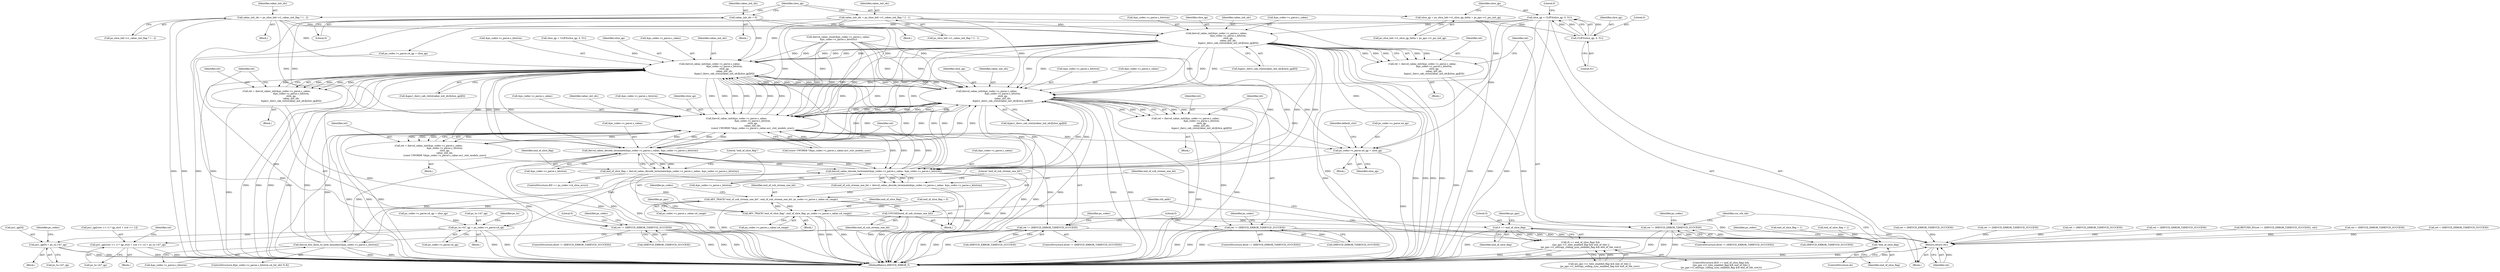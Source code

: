 digraph "0_Android_bcfc7124f6ef9f1ec128fb2e90de774a5b33d199_0@array" {
"1000979" [label="(Call,ihevcd_cabac_init(&ps_codec->s_parse.s_cabac,\n                                &ps_codec->s_parse.s_bitstrm,\n                                slice_qp,\n                                cabac_init_idc,\n                                &gau1_ihevc_cab_ctxts[cabac_init_idc][slice_qp][0]))"];
"1000859" [label="(Call,slice_qp = CLIP3(slice_qp, 0, 51))"];
"1000861" [label="(Call,CLIP3(slice_qp, 0, 51))"];
"1000850" [label="(Call,slice_qp = ps_slice_hdr->i1_slice_qp_delta + ps_pps->i1_pic_init_qp)"];
"1000842" [label="(Call,cabac_init_idc = ps_slice_hdr->i1_cabac_init_flag ? 1 : 2)"];
"1000832" [label="(Call,cabac_init_idc = ps_slice_hdr->i1_cabac_init_flag ? 2 : 1)"];
"1000821" [label="(Call,cabac_init_idc = 0)"];
"1000977" [label="(Call,ret = ihevcd_cabac_init(&ps_codec->s_parse.s_cabac,\n                                &ps_codec->s_parse.s_bitstrm,\n                                slice_qp,\n                                cabac_init_idc,\n                                &gau1_ihevc_cab_ctxts[cabac_init_idc][slice_qp][0]))"];
"1001003" [label="(Call,ret != (IHEVCD_ERROR_T)IHEVCD_SUCCESS)"];
"1005171" [label="(Return,return ret;)"];
"1001293" [label="(Call,ihevcd_cabac_init(&ps_codec->s_parse.s_cabac,\n                                        &ps_codec->s_parse.s_bitstrm,\n                                        slice_qp,\n                                        cabac_init_idc,\n                                        &gau1_ihevc_cab_ctxts[cabac_init_idc][slice_qp][0]))"];
"1001291" [label="(Call,ret = ihevcd_cabac_init(&ps_codec->s_parse.s_cabac,\n                                        &ps_codec->s_parse.s_bitstrm,\n                                        slice_qp,\n                                        cabac_init_idc,\n                                        &gau1_ihevc_cab_ctxts[cabac_init_idc][slice_qp][0]))"];
"1001317" [label="(Call,ret != (IHEVCD_ERROR_T)IHEVCD_SUCCESS)"];
"1001552" [label="(Call,ps_codec->s_parse.u4_qp = slice_qp)"];
"1001856" [label="(Call,ps_tu->b7_qp = ps_codec->s_parse.u4_qp)"];
"1002818" [label="(Call,pu1_qp[0] = ps_tu->b7_qp)"];
"1002906" [label="(Call,pu1_qp[(row >> 1) * qp_strd + (col >> 1)] = ps_tu->b7_qp)"];
"1001564" [label="(Call,ihevcd_cabac_init(&ps_codec->s_parse.s_cabac,\n                                            &ps_codec->s_parse.s_bitstrm,\n                                            slice_qp,\n                                            cabac_init_idc,\n                                            &gau1_ihevc_cab_ctxts[cabac_init_idc][slice_qp][0]))"];
"1001562" [label="(Call,ret = ihevcd_cabac_init(&ps_codec->s_parse.s_cabac,\n                                            &ps_codec->s_parse.s_bitstrm,\n                                            slice_qp,\n                                            cabac_init_idc,\n                                            &gau1_ihevc_cab_ctxts[cabac_init_idc][slice_qp][0]))"];
"1001588" [label="(Call,ret != (IHEVCD_ERROR_T)IHEVCD_SUCCESS)"];
"1001611" [label="(Call,ihevcd_cabac_init(&ps_codec->s_parse.s_cabac,\n                                            &ps_codec->s_parse.s_bitstrm,\n                                            slice_qp,\n                                            cabac_init_idc,\n                                            (const UWORD8 *)&ps_codec->s_parse.s_cabac.au1_ctxt_models_sync))"];
"1001609" [label="(Call,ret = ihevcd_cabac_init(&ps_codec->s_parse.s_cabac,\n                                            &ps_codec->s_parse.s_bitstrm,\n                                            slice_qp,\n                                            cabac_init_idc,\n                                            (const UWORD8 *)&ps_codec->s_parse.s_cabac.au1_ctxt_models_sync))"];
"1001637" [label="(Call,ret != (IHEVCD_ERROR_T)IHEVCD_SUCCESS)"];
"1001997" [label="(Call,ihevcd_cabac_decode_terminate(&ps_codec->s_parse.s_cabac, &ps_codec->s_parse.s_bitstrm))"];
"1001995" [label="(Call,end_of_slice_flag = ihevcd_cabac_decode_terminate(&ps_codec->s_parse.s_cabac, &ps_codec->s_parse.s_bitstrm))"];
"1002014" [label="(Call,AEV_TRACE(\"end_of_slice_flag\", end_of_slice_flag, ps_codec->s_parse.s_cabac.u4_range))"];
"1002121" [label="(Call,0 == end_of_slice_flag)"];
"1002120" [label="(Call,(0 == end_of_slice_flag) &&\n ((ps_pps->i1_tiles_enabled_flag && end_of_tile) ||\n (ps_pps->i1_entropy_coding_sync_enabled_flag && end_of_tile_row)))"];
"1004775" [label="(Call,!end_of_slice_flag)"];
"1002152" [label="(Call,AEV_TRACE(\"end_of_sub_stream_one_bit\", end_of_sub_stream_one_bit, ps_codec->s_parse.s_cabac.u4_range))"];
"1002179" [label="(Call,UNUSED(end_of_sub_stream_one_bit))"];
"1002139" [label="(Call,ihevcd_cabac_decode_terminate(&ps_codec->s_parse.s_cabac, &ps_codec->s_parse.s_bitstrm))"];
"1002137" [label="(Call,end_of_sub_stream_one_bit = ihevcd_cabac_decode_terminate(&ps_codec->s_parse.s_cabac, &ps_codec->s_parse.s_bitstrm))"];
"1002172" [label="(Call,ihevcd_bits_flush_to_byte_boundary(&ps_codec->s_parse.s_bitstrm))"];
"1002817" [label="(Block,)"];
"1002155" [label="(Call,ps_codec->s_parse.s_cabac.u4_range)"];
"1001017" [label="(Call,ret = (IHEVCD_ERROR_T)IHEVCD_SUCCESS)"];
"1001651" [label="(Call,ret = (IHEVCD_ERROR_T)IHEVCD_SUCCESS)"];
"1001291" [label="(Call,ret = ihevcd_cabac_init(&ps_codec->s_parse.s_cabac,\n                                        &ps_codec->s_parse.s_bitstrm,\n                                        slice_qp,\n                                        cabac_init_idc,\n                                        &gau1_ihevc_cab_ctxts[cabac_init_idc][slice_qp][0]))"];
"1002123" [label="(Identifier,end_of_slice_flag)"];
"1001027" [label="(Identifier,cur_ctb_idx)"];
"1001612" [label="(Call,&ps_codec->s_parse.s_cabac)"];
"1002818" [label="(Call,pu1_qp[0] = ps_tu->b7_qp)"];
"1000503" [label="(Call,RETURN_IF((ret != (IHEVCD_ERROR_T)IHEVCD_SUCCESS), ret))"];
"1002152" [label="(Call,AEV_TRACE(\"end_of_sub_stream_one_bit\", end_of_sub_stream_one_bit, ps_codec->s_parse.s_cabac.u4_range))"];
"1002822" [label="(Call,ps_tu->b7_qp)"];
"1001146" [label="(Call,ps_codec->s_parse.u4_qp = slice_qp)"];
"1000841" [label="(Block,)"];
"1001560" [label="(Identifier,default_ctxt)"];
"1001998" [label="(Call,&ps_codec->s_parse.s_cabac)"];
"1001857" [label="(Call,ps_tu->b7_qp)"];
"1001003" [label="(Call,ret != (IHEVCD_ERROR_T)IHEVCD_SUCCESS)"];
"1001293" [label="(Call,ihevcd_cabac_init(&ps_codec->s_parse.s_cabac,\n                                        &ps_codec->s_parse.s_bitstrm,\n                                        slice_qp,\n                                        cabac_init_idc,\n                                        &gau1_ihevc_cab_ctxts[cabac_init_idc][slice_qp][0]))"];
"1000994" [label="(Call,&gau1_ihevc_cab_ctxts[cabac_init_idc][slice_qp][0])"];
"1000978" [label="(Identifier,ret)"];
"1002903" [label="(Identifier,col)"];
"1001553" [label="(Call,ps_codec->s_parse.u4_qp)"];
"1001562" [label="(Call,ret = ihevcd_cabac_init(&ps_codec->s_parse.s_cabac,\n                                            &ps_codec->s_parse.s_bitstrm,\n                                            slice_qp,\n                                            cabac_init_idc,\n                                            &gau1_ihevc_cab_ctxts[cabac_init_idc][slice_qp][0]))"];
"1001645" [label="(Identifier,ps_codec)"];
"1002184" [label="(Identifier,ctb_addr)"];
"1002906" [label="(Call,pu1_qp[(row >> 1) * qp_strd + (col >> 1)] = ps_tu->b7_qp)"];
"1002139" [label="(Call,ihevcd_cabac_decode_terminate(&ps_codec->s_parse.s_cabac, &ps_codec->s_parse.s_bitstrm))"];
"1001300" [label="(Call,&ps_codec->s_parse.s_bitstrm)"];
"1001140" [label="(Call,slice_qp = CLIP3(slice_qp, 0, 51))"];
"1001023" [label="(Block,)"];
"1002014" [label="(Call,AEV_TRACE(\"end_of_slice_flag\", end_of_slice_flag, ps_codec->s_parse.s_cabac.u4_range))"];
"1004769" [label="(Call,end_of_slice_flag = 1)"];
"1002918" [label="(Call,ps_tu->b7_qp)"];
"1001571" [label="(Call,&ps_codec->s_parse.s_bitstrm)"];
"1002172" [label="(Call,ihevcd_bits_flush_to_byte_boundary(&ps_codec->s_parse.s_bitstrm))"];
"1000834" [label="(Call,ps_slice_hdr->i1_cabac_init_flag ? 2 : 1)"];
"1001602" [label="(Call,ret = (IHEVCD_ERROR_T)IHEVCD_SUCCESS)"];
"1005172" [label="(Identifier,ret)"];
"1002819" [label="(Call,pu1_qp[0])"];
"1001860" [label="(Call,ps_codec->s_parse.u4_qp)"];
"1002017" [label="(Call,ps_codec->s_parse.s_cabac.u4_range)"];
"1001318" [label="(Identifier,ret)"];
"1001325" [label="(Identifier,ps_codec)"];
"1001800" [label="(Block,)"];
"1001552" [label="(Call,ps_codec->s_parse.u4_qp = slice_qp)"];
"1000850" [label="(Call,slice_qp = ps_slice_hdr->i1_slice_qp_delta + ps_pps->i1_pic_init_qp)"];
"1000859" [label="(Call,slice_qp = CLIP3(slice_qp, 0, 51))"];
"1000832" [label="(Call,cabac_init_idc = ps_slice_hdr->i1_cabac_init_flag ? 2 : 1)"];
"1001004" [label="(Identifier,ret)"];
"1001338" [label="(Literal,0)"];
"1001608" [label="(Block,)"];
"1000191" [label="(Block,)"];
"1002124" [label="(Call,(ps_pps->i1_tiles_enabled_flag && end_of_tile) ||\n (ps_pps->i1_entropy_coding_sync_enabled_flag && end_of_tile_row))"];
"1001587" [label="(ControlStructure,if(ret != (IHEVCD_ERROR_T)IHEVCD_SUCCESS))"];
"1001636" [label="(ControlStructure,if(ret != (IHEVCD_ERROR_T)IHEVCD_SUCCESS))"];
"1002140" [label="(Call,&ps_codec->s_parse.s_cabac)"];
"1001856" [label="(Call,ps_tu->b7_qp = ps_codec->s_parse.u4_qp)"];
"1001658" [label="(Literal,0)"];
"1001626" [label="(Call,(const UWORD8 *)&ps_codec->s_parse.s_cabac.au1_ctxt_models_sync)"];
"1000821" [label="(Call,cabac_init_idc = 0)"];
"1000831" [label="(Block,)"];
"1002137" [label="(Call,end_of_sub_stream_one_bit = ihevcd_cabac_decode_terminate(&ps_codec->s_parse.s_cabac, &ps_codec->s_parse.s_bitstrm))"];
"1001011" [label="(Identifier,ps_codec)"];
"1000843" [label="(Identifier,cabac_init_idc)"];
"1001989" [label="(ControlStructure,if(0 == ps_codec->i4_slice_error))"];
"1001002" [label="(ControlStructure,if(ret != (IHEVCD_ERROR_T)IHEVCD_SUCCESS))"];
"1000977" [label="(Call,ret = ihevcd_cabac_init(&ps_codec->s_parse.s_cabac,\n                                &ps_codec->s_parse.s_bitstrm,\n                                slice_qp,\n                                cabac_init_idc,\n                                &gau1_ihevc_cab_ctxts[cabac_init_idc][slice_qp][0]))"];
"1001306" [label="(Identifier,slice_qp)"];
"1001639" [label="(Call,(IHEVCD_ERROR_T)IHEVCD_SUCCESS)"];
"1001625" [label="(Identifier,cabac_init_idc)"];
"1001317" [label="(Call,ret != (IHEVCD_ERROR_T)IHEVCD_SUCCESS)"];
"1001618" [label="(Call,&ps_codec->s_parse.s_bitstrm)"];
"1001638" [label="(Identifier,ret)"];
"1002004" [label="(Call,&ps_codec->s_parse.s_bitstrm)"];
"1000864" [label="(Literal,51)"];
"1000823" [label="(Literal,0)"];
"1001624" [label="(Identifier,slice_qp)"];
"1001561" [label="(Block,)"];
"1002173" [label="(Call,&ps_codec->s_parse.s_bitstrm)"];
"1000860" [label="(Identifier,slice_qp)"];
"1001294" [label="(Call,&ps_codec->s_parse.s_cabac)"];
"1001997" [label="(Call,ihevcd_cabac_decode_terminate(&ps_codec->s_parse.s_cabac, &ps_codec->s_parse.s_bitstrm))"];
"1002905" [label="(Block,)"];
"1000979" [label="(Call,ihevcd_cabac_init(&ps_codec->s_parse.s_cabac,\n                                &ps_codec->s_parse.s_bitstrm,\n                                slice_qp,\n                                cabac_init_idc,\n                                &gau1_ihevc_cab_ctxts[cabac_init_idc][slice_qp][0]))"];
"1002135" [label="(Block,)"];
"1002120" [label="(Call,(0 == end_of_slice_flag) &&\n ((ps_pps->i1_tiles_enabled_flag && end_of_tile) ||\n (ps_pps->i1_entropy_coding_sync_enabled_flag && end_of_tile_row)))"];
"1000986" [label="(Call,&ps_codec->s_parse.s_bitstrm)"];
"1000844" [label="(Call,ps_slice_hdr->i1_cabac_init_flag ? 1 : 2)"];
"1002127" [label="(Identifier,ps_pps)"];
"1001565" [label="(Call,&ps_codec->s_parse.s_cabac)"];
"1005173" [label="(MethodReturn,IHEVCD_ERROR_T)"];
"1001611" [label="(Call,ihevcd_cabac_init(&ps_codec->s_parse.s_cabac,\n                                            &ps_codec->s_parse.s_bitstrm,\n                                            slice_qp,\n                                            cabac_init_idc,\n                                            (const UWORD8 *)&ps_codec->s_parse.s_cabac.au1_ctxt_models_sync))"];
"1002011" [label="(Call,end_of_slice_flag = 0)"];
"1000976" [label="(Block,)"];
"1000822" [label="(Identifier,cabac_init_idc)"];
"1004775" [label="(Call,!end_of_slice_flag)"];
"1001609" [label="(Call,ret = ihevcd_cabac_init(&ps_codec->s_parse.s_cabac,\n                                            &ps_codec->s_parse.s_bitstrm,\n                                            slice_qp,\n                                            cabac_init_idc,\n                                            (const UWORD8 *)&ps_codec->s_parse.s_cabac.au1_ctxt_models_sync))"];
"1004779" [label="(Identifier,ps_codec)"];
"1001022" [label="(ControlStructure,do)"];
"1000833" [label="(Identifier,cabac_init_idc)"];
"1000842" [label="(Call,cabac_init_idc = ps_slice_hdr->i1_cabac_init_flag ? 1 : 2)"];
"1000193" [label="(Call,ret = (IHEVCD_ERROR_T)IHEVCD_SUCCESS)"];
"1001610" [label="(Identifier,ret)"];
"1001319" [label="(Call,(IHEVCD_ERROR_T)IHEVCD_SUCCESS)"];
"1001579" [label="(Call,&gau1_ihevc_cab_ctxts[cabac_init_idc][slice_qp][0])"];
"1001331" [label="(Call,ret = (IHEVCD_ERROR_T)IHEVCD_SUCCESS)"];
"1001590" [label="(Call,(IHEVCD_ERROR_T)IHEVCD_SUCCESS)"];
"1002907" [label="(Call,pu1_qp[(row >> 1) * qp_strd + (col >> 1)])"];
"1002119" [label="(ControlStructure,if((0 == end_of_slice_flag) &&\n ((ps_pps->i1_tiles_enabled_flag && end_of_tile) ||\n (ps_pps->i1_entropy_coding_sync_enabled_flag && end_of_tile_row))))"];
"1004776" [label="(Identifier,end_of_slice_flag)"];
"1001522" [label="(Block,)"];
"1001995" [label="(Call,end_of_slice_flag = ihevcd_cabac_decode_terminate(&ps_codec->s_parse.s_cabac, &ps_codec->s_parse.s_bitstrm))"];
"1000992" [label="(Identifier,slice_qp)"];
"1001563" [label="(Identifier,ret)"];
"1001596" [label="(Identifier,ps_codec)"];
"1001588" [label="(Call,ret != (IHEVCD_ERROR_T)IHEVCD_SUCCESS)"];
"1001637" [label="(Call,ret != (IHEVCD_ERROR_T)IHEVCD_SUCCESS)"];
"1002027" [label="(Identifier,ps_pps)"];
"1000863" [label="(Literal,0)"];
"1000993" [label="(Identifier,cabac_init_idc)"];
"1000861" [label="(Call,CLIP3(slice_qp, 0, 51))"];
"1002016" [label="(Identifier,end_of_slice_flag)"];
"1002121" [label="(Call,0 == end_of_slice_flag)"];
"1002924" [label="(Identifier,ps_codec)"];
"1000980" [label="(Call,&ps_codec->s_parse.s_cabac)"];
"1000851" [label="(Identifier,slice_qp)"];
"1000862" [label="(Identifier,slice_qp)"];
"1000852" [label="(Call,ps_slice_hdr->i1_slice_qp_delta + ps_pps->i1_pic_init_qp)"];
"1001307" [label="(Identifier,cabac_init_idc)"];
"1000868" [label="(Literal,0)"];
"1001564" [label="(Call,ihevcd_cabac_init(&ps_codec->s_parse.s_cabac,\n                                            &ps_codec->s_parse.s_bitstrm,\n                                            slice_qp,\n                                            cabac_init_idc,\n                                            &gau1_ihevc_cab_ctxts[cabac_init_idc][slice_qp][0]))"];
"1002180" [label="(Identifier,end_of_sub_stream_one_bit)"];
"1002154" [label="(Identifier,end_of_sub_stream_one_bit)"];
"1002146" [label="(Call,&ps_codec->s_parse.s_bitstrm)"];
"1001577" [label="(Identifier,slice_qp)"];
"1001005" [label="(Call,(IHEVCD_ERROR_T)IHEVCD_SUCCESS)"];
"1000944" [label="(Call,ihevcd_cabac_reset(&ps_codec->s_parse.s_cabac,\n &ps_codec->s_parse.s_bitstrm))"];
"1001290" [label="(Block,)"];
"1002167" [label="(Identifier,ps_codec)"];
"1004692" [label="(Call,end_of_slice_flag = 1)"];
"1002015" [label="(Literal,\"end_of_slice_flag\")"];
"1005171" [label="(Return,return ret;)"];
"1001436" [label="(Call,ret != (IHEVCD_ERROR_T)IHEVCD_SUCCESS)"];
"1001578" [label="(Identifier,cabac_init_idc)"];
"1002122" [label="(Literal,0)"];
"1001589" [label="(Identifier,ret)"];
"1002138" [label="(Identifier,end_of_sub_stream_one_bit)"];
"1001316" [label="(ControlStructure,if(ret != (IHEVCD_ERROR_T)IHEVCD_SUCCESS))"];
"1001558" [label="(Identifier,slice_qp)"];
"1002162" [label="(ControlStructure,if(ps_codec->s_parse.s_bitstrm.u4_bit_ofst % 8))"];
"1000894" [label="(Call,ps_codec->s_parse.u4_qp = slice_qp)"];
"1000820" [label="(Block,)"];
"1001867" [label="(Identifier,ps_tu)"];
"1002153" [label="(Literal,\"end_of_sub_stream_one_bit\")"];
"1001308" [label="(Call,&gau1_ihevc_cab_ctxts[cabac_init_idc][slice_qp][0])"];
"1001292" [label="(Identifier,ret)"];
"1001996" [label="(Identifier,end_of_slice_flag)"];
"1002179" [label="(Call,UNUSED(end_of_sub_stream_one_bit))"];
"1000979" -> "1000977"  [label="AST: "];
"1000979" -> "1000994"  [label="CFG: "];
"1000980" -> "1000979"  [label="AST: "];
"1000986" -> "1000979"  [label="AST: "];
"1000992" -> "1000979"  [label="AST: "];
"1000993" -> "1000979"  [label="AST: "];
"1000994" -> "1000979"  [label="AST: "];
"1000977" -> "1000979"  [label="CFG: "];
"1000979" -> "1005173"  [label="DDG: "];
"1000979" -> "1005173"  [label="DDG: "];
"1000979" -> "1005173"  [label="DDG: "];
"1000979" -> "1005173"  [label="DDG: "];
"1000979" -> "1005173"  [label="DDG: "];
"1000979" -> "1000977"  [label="DDG: "];
"1000979" -> "1000977"  [label="DDG: "];
"1000979" -> "1000977"  [label="DDG: "];
"1000979" -> "1000977"  [label="DDG: "];
"1000979" -> "1000977"  [label="DDG: "];
"1000859" -> "1000979"  [label="DDG: "];
"1000842" -> "1000979"  [label="DDG: "];
"1000832" -> "1000979"  [label="DDG: "];
"1000821" -> "1000979"  [label="DDG: "];
"1000979" -> "1001293"  [label="DDG: "];
"1000979" -> "1001293"  [label="DDG: "];
"1000979" -> "1001293"  [label="DDG: "];
"1000979" -> "1001293"  [label="DDG: "];
"1000979" -> "1001552"  [label="DDG: "];
"1000979" -> "1001564"  [label="DDG: "];
"1000979" -> "1001564"  [label="DDG: "];
"1000979" -> "1001564"  [label="DDG: "];
"1000979" -> "1001564"  [label="DDG: "];
"1000979" -> "1001564"  [label="DDG: "];
"1000979" -> "1001611"  [label="DDG: "];
"1000979" -> "1001611"  [label="DDG: "];
"1000979" -> "1001611"  [label="DDG: "];
"1000979" -> "1001611"  [label="DDG: "];
"1000979" -> "1001997"  [label="DDG: "];
"1000979" -> "1001997"  [label="DDG: "];
"1000979" -> "1002139"  [label="DDG: "];
"1000979" -> "1002139"  [label="DDG: "];
"1000859" -> "1000191"  [label="AST: "];
"1000859" -> "1000861"  [label="CFG: "];
"1000860" -> "1000859"  [label="AST: "];
"1000861" -> "1000859"  [label="AST: "];
"1000868" -> "1000859"  [label="CFG: "];
"1000859" -> "1005173"  [label="DDG: "];
"1000859" -> "1005173"  [label="DDG: "];
"1000861" -> "1000859"  [label="DDG: "];
"1000861" -> "1000859"  [label="DDG: "];
"1000861" -> "1000859"  [label="DDG: "];
"1000859" -> "1000894"  [label="DDG: "];
"1000859" -> "1001552"  [label="DDG: "];
"1000859" -> "1001564"  [label="DDG: "];
"1000859" -> "1001611"  [label="DDG: "];
"1000861" -> "1000864"  [label="CFG: "];
"1000862" -> "1000861"  [label="AST: "];
"1000863" -> "1000861"  [label="AST: "];
"1000864" -> "1000861"  [label="AST: "];
"1000850" -> "1000861"  [label="DDG: "];
"1000850" -> "1000191"  [label="AST: "];
"1000850" -> "1000852"  [label="CFG: "];
"1000851" -> "1000850"  [label="AST: "];
"1000852" -> "1000850"  [label="AST: "];
"1000860" -> "1000850"  [label="CFG: "];
"1000850" -> "1005173"  [label="DDG: "];
"1000842" -> "1000841"  [label="AST: "];
"1000842" -> "1000844"  [label="CFG: "];
"1000843" -> "1000842"  [label="AST: "];
"1000844" -> "1000842"  [label="AST: "];
"1000851" -> "1000842"  [label="CFG: "];
"1000842" -> "1005173"  [label="DDG: "];
"1000842" -> "1005173"  [label="DDG: "];
"1000842" -> "1001293"  [label="DDG: "];
"1000842" -> "1001564"  [label="DDG: "];
"1000842" -> "1001611"  [label="DDG: "];
"1000832" -> "1000831"  [label="AST: "];
"1000832" -> "1000834"  [label="CFG: "];
"1000833" -> "1000832"  [label="AST: "];
"1000834" -> "1000832"  [label="AST: "];
"1000851" -> "1000832"  [label="CFG: "];
"1000832" -> "1005173"  [label="DDG: "];
"1000832" -> "1005173"  [label="DDG: "];
"1000832" -> "1001293"  [label="DDG: "];
"1000832" -> "1001564"  [label="DDG: "];
"1000832" -> "1001611"  [label="DDG: "];
"1000821" -> "1000820"  [label="AST: "];
"1000821" -> "1000823"  [label="CFG: "];
"1000822" -> "1000821"  [label="AST: "];
"1000823" -> "1000821"  [label="AST: "];
"1000851" -> "1000821"  [label="CFG: "];
"1000821" -> "1005173"  [label="DDG: "];
"1000821" -> "1001293"  [label="DDG: "];
"1000821" -> "1001564"  [label="DDG: "];
"1000821" -> "1001611"  [label="DDG: "];
"1000977" -> "1000976"  [label="AST: "];
"1000978" -> "1000977"  [label="AST: "];
"1001004" -> "1000977"  [label="CFG: "];
"1000977" -> "1005173"  [label="DDG: "];
"1000977" -> "1001003"  [label="DDG: "];
"1001003" -> "1001002"  [label="AST: "];
"1001003" -> "1001005"  [label="CFG: "];
"1001004" -> "1001003"  [label="AST: "];
"1001005" -> "1001003"  [label="AST: "];
"1001011" -> "1001003"  [label="CFG: "];
"1001027" -> "1001003"  [label="CFG: "];
"1001003" -> "1005173"  [label="DDG: "];
"1001003" -> "1005173"  [label="DDG: "];
"1001003" -> "1005173"  [label="DDG: "];
"1001005" -> "1001003"  [label="DDG: "];
"1001003" -> "1005171"  [label="DDG: "];
"1005171" -> "1000191"  [label="AST: "];
"1005171" -> "1005172"  [label="CFG: "];
"1005172" -> "1005171"  [label="AST: "];
"1005173" -> "1005171"  [label="CFG: "];
"1005171" -> "1005173"  [label="DDG: "];
"1005172" -> "1005171"  [label="DDG: "];
"1000193" -> "1005171"  [label="DDG: "];
"1001331" -> "1005171"  [label="DDG: "];
"1001317" -> "1005171"  [label="DDG: "];
"1001637" -> "1005171"  [label="DDG: "];
"1001017" -> "1005171"  [label="DDG: "];
"1001602" -> "1005171"  [label="DDG: "];
"1001651" -> "1005171"  [label="DDG: "];
"1000503" -> "1005171"  [label="DDG: "];
"1001436" -> "1005171"  [label="DDG: "];
"1001588" -> "1005171"  [label="DDG: "];
"1001293" -> "1001291"  [label="AST: "];
"1001293" -> "1001308"  [label="CFG: "];
"1001294" -> "1001293"  [label="AST: "];
"1001300" -> "1001293"  [label="AST: "];
"1001306" -> "1001293"  [label="AST: "];
"1001307" -> "1001293"  [label="AST: "];
"1001308" -> "1001293"  [label="AST: "];
"1001291" -> "1001293"  [label="CFG: "];
"1001293" -> "1005173"  [label="DDG: "];
"1001293" -> "1005173"  [label="DDG: "];
"1001293" -> "1005173"  [label="DDG: "];
"1001293" -> "1005173"  [label="DDG: "];
"1001293" -> "1005173"  [label="DDG: "];
"1001293" -> "1001291"  [label="DDG: "];
"1001293" -> "1001291"  [label="DDG: "];
"1001293" -> "1001291"  [label="DDG: "];
"1001293" -> "1001291"  [label="DDG: "];
"1001293" -> "1001291"  [label="DDG: "];
"1000944" -> "1001293"  [label="DDG: "];
"1000944" -> "1001293"  [label="DDG: "];
"1001997" -> "1001293"  [label="DDG: "];
"1001997" -> "1001293"  [label="DDG: "];
"1001611" -> "1001293"  [label="DDG: "];
"1001611" -> "1001293"  [label="DDG: "];
"1001611" -> "1001293"  [label="DDG: "];
"1001564" -> "1001293"  [label="DDG: "];
"1001564" -> "1001293"  [label="DDG: "];
"1001564" -> "1001293"  [label="DDG: "];
"1001564" -> "1001293"  [label="DDG: "];
"1002139" -> "1001293"  [label="DDG: "];
"1002139" -> "1001293"  [label="DDG: "];
"1002172" -> "1001293"  [label="DDG: "];
"1001140" -> "1001293"  [label="DDG: "];
"1001293" -> "1001552"  [label="DDG: "];
"1001293" -> "1001564"  [label="DDG: "];
"1001293" -> "1001564"  [label="DDG: "];
"1001293" -> "1001564"  [label="DDG: "];
"1001293" -> "1001564"  [label="DDG: "];
"1001293" -> "1001564"  [label="DDG: "];
"1001293" -> "1001611"  [label="DDG: "];
"1001293" -> "1001611"  [label="DDG: "];
"1001293" -> "1001611"  [label="DDG: "];
"1001293" -> "1001611"  [label="DDG: "];
"1001293" -> "1001997"  [label="DDG: "];
"1001293" -> "1001997"  [label="DDG: "];
"1001293" -> "1002139"  [label="DDG: "];
"1001293" -> "1002139"  [label="DDG: "];
"1001291" -> "1001290"  [label="AST: "];
"1001292" -> "1001291"  [label="AST: "];
"1001318" -> "1001291"  [label="CFG: "];
"1001291" -> "1005173"  [label="DDG: "];
"1001291" -> "1001317"  [label="DDG: "];
"1001317" -> "1001316"  [label="AST: "];
"1001317" -> "1001319"  [label="CFG: "];
"1001318" -> "1001317"  [label="AST: "];
"1001319" -> "1001317"  [label="AST: "];
"1001325" -> "1001317"  [label="CFG: "];
"1001338" -> "1001317"  [label="CFG: "];
"1001317" -> "1005173"  [label="DDG: "];
"1001317" -> "1005173"  [label="DDG: "];
"1001317" -> "1005173"  [label="DDG: "];
"1001319" -> "1001317"  [label="DDG: "];
"1001552" -> "1001522"  [label="AST: "];
"1001552" -> "1001558"  [label="CFG: "];
"1001553" -> "1001552"  [label="AST: "];
"1001558" -> "1001552"  [label="AST: "];
"1001560" -> "1001552"  [label="CFG: "];
"1001552" -> "1005173"  [label="DDG: "];
"1001611" -> "1001552"  [label="DDG: "];
"1001564" -> "1001552"  [label="DDG: "];
"1001552" -> "1001856"  [label="DDG: "];
"1001856" -> "1001800"  [label="AST: "];
"1001856" -> "1001860"  [label="CFG: "];
"1001857" -> "1001856"  [label="AST: "];
"1001860" -> "1001856"  [label="AST: "];
"1001867" -> "1001856"  [label="CFG: "];
"1001856" -> "1005173"  [label="DDG: "];
"1001856" -> "1005173"  [label="DDG: "];
"1000894" -> "1001856"  [label="DDG: "];
"1001146" -> "1001856"  [label="DDG: "];
"1001856" -> "1002818"  [label="DDG: "];
"1001856" -> "1002906"  [label="DDG: "];
"1002818" -> "1002817"  [label="AST: "];
"1002818" -> "1002822"  [label="CFG: "];
"1002819" -> "1002818"  [label="AST: "];
"1002822" -> "1002818"  [label="AST: "];
"1002924" -> "1002818"  [label="CFG: "];
"1002818" -> "1005173"  [label="DDG: "];
"1002818" -> "1005173"  [label="DDG: "];
"1002906" -> "1002905"  [label="AST: "];
"1002906" -> "1002918"  [label="CFG: "];
"1002907" -> "1002906"  [label="AST: "];
"1002918" -> "1002906"  [label="AST: "];
"1002903" -> "1002906"  [label="CFG: "];
"1002906" -> "1005173"  [label="DDG: "];
"1002906" -> "1005173"  [label="DDG: "];
"1001564" -> "1001562"  [label="AST: "];
"1001564" -> "1001579"  [label="CFG: "];
"1001565" -> "1001564"  [label="AST: "];
"1001571" -> "1001564"  [label="AST: "];
"1001577" -> "1001564"  [label="AST: "];
"1001578" -> "1001564"  [label="AST: "];
"1001579" -> "1001564"  [label="AST: "];
"1001562" -> "1001564"  [label="CFG: "];
"1001564" -> "1005173"  [label="DDG: "];
"1001564" -> "1005173"  [label="DDG: "];
"1001564" -> "1005173"  [label="DDG: "];
"1001564" -> "1005173"  [label="DDG: "];
"1001564" -> "1005173"  [label="DDG: "];
"1001564" -> "1001562"  [label="DDG: "];
"1001564" -> "1001562"  [label="DDG: "];
"1001564" -> "1001562"  [label="DDG: "];
"1001564" -> "1001562"  [label="DDG: "];
"1001564" -> "1001562"  [label="DDG: "];
"1000944" -> "1001564"  [label="DDG: "];
"1000944" -> "1001564"  [label="DDG: "];
"1001997" -> "1001564"  [label="DDG: "];
"1001997" -> "1001564"  [label="DDG: "];
"1001611" -> "1001564"  [label="DDG: "];
"1001611" -> "1001564"  [label="DDG: "];
"1001611" -> "1001564"  [label="DDG: "];
"1001611" -> "1001564"  [label="DDG: "];
"1002139" -> "1001564"  [label="DDG: "];
"1002139" -> "1001564"  [label="DDG: "];
"1002172" -> "1001564"  [label="DDG: "];
"1001564" -> "1001611"  [label="DDG: "];
"1001564" -> "1001611"  [label="DDG: "];
"1001564" -> "1001611"  [label="DDG: "];
"1001564" -> "1001611"  [label="DDG: "];
"1001564" -> "1001997"  [label="DDG: "];
"1001564" -> "1001997"  [label="DDG: "];
"1001564" -> "1002139"  [label="DDG: "];
"1001564" -> "1002139"  [label="DDG: "];
"1001562" -> "1001561"  [label="AST: "];
"1001563" -> "1001562"  [label="AST: "];
"1001589" -> "1001562"  [label="CFG: "];
"1001562" -> "1005173"  [label="DDG: "];
"1001562" -> "1001588"  [label="DDG: "];
"1001588" -> "1001587"  [label="AST: "];
"1001588" -> "1001590"  [label="CFG: "];
"1001589" -> "1001588"  [label="AST: "];
"1001590" -> "1001588"  [label="AST: "];
"1001596" -> "1001588"  [label="CFG: "];
"1001658" -> "1001588"  [label="CFG: "];
"1001588" -> "1005173"  [label="DDG: "];
"1001588" -> "1005173"  [label="DDG: "];
"1001588" -> "1005173"  [label="DDG: "];
"1001590" -> "1001588"  [label="DDG: "];
"1001611" -> "1001609"  [label="AST: "];
"1001611" -> "1001626"  [label="CFG: "];
"1001612" -> "1001611"  [label="AST: "];
"1001618" -> "1001611"  [label="AST: "];
"1001624" -> "1001611"  [label="AST: "];
"1001625" -> "1001611"  [label="AST: "];
"1001626" -> "1001611"  [label="AST: "];
"1001609" -> "1001611"  [label="CFG: "];
"1001611" -> "1005173"  [label="DDG: "];
"1001611" -> "1005173"  [label="DDG: "];
"1001611" -> "1005173"  [label="DDG: "];
"1001611" -> "1005173"  [label="DDG: "];
"1001611" -> "1005173"  [label="DDG: "];
"1001611" -> "1001609"  [label="DDG: "];
"1001611" -> "1001609"  [label="DDG: "];
"1001611" -> "1001609"  [label="DDG: "];
"1001611" -> "1001609"  [label="DDG: "];
"1001611" -> "1001609"  [label="DDG: "];
"1000944" -> "1001611"  [label="DDG: "];
"1000944" -> "1001611"  [label="DDG: "];
"1001997" -> "1001611"  [label="DDG: "];
"1001997" -> "1001611"  [label="DDG: "];
"1002139" -> "1001611"  [label="DDG: "];
"1002139" -> "1001611"  [label="DDG: "];
"1002172" -> "1001611"  [label="DDG: "];
"1001626" -> "1001611"  [label="DDG: "];
"1001611" -> "1001997"  [label="DDG: "];
"1001611" -> "1001997"  [label="DDG: "];
"1001611" -> "1002139"  [label="DDG: "];
"1001611" -> "1002139"  [label="DDG: "];
"1001609" -> "1001608"  [label="AST: "];
"1001610" -> "1001609"  [label="AST: "];
"1001638" -> "1001609"  [label="CFG: "];
"1001609" -> "1005173"  [label="DDG: "];
"1001609" -> "1001637"  [label="DDG: "];
"1001637" -> "1001636"  [label="AST: "];
"1001637" -> "1001639"  [label="CFG: "];
"1001638" -> "1001637"  [label="AST: "];
"1001639" -> "1001637"  [label="AST: "];
"1001645" -> "1001637"  [label="CFG: "];
"1001658" -> "1001637"  [label="CFG: "];
"1001637" -> "1005173"  [label="DDG: "];
"1001637" -> "1005173"  [label="DDG: "];
"1001637" -> "1005173"  [label="DDG: "];
"1001639" -> "1001637"  [label="DDG: "];
"1001997" -> "1001995"  [label="AST: "];
"1001997" -> "1002004"  [label="CFG: "];
"1001998" -> "1001997"  [label="AST: "];
"1002004" -> "1001997"  [label="AST: "];
"1001995" -> "1001997"  [label="CFG: "];
"1001997" -> "1005173"  [label="DDG: "];
"1001997" -> "1005173"  [label="DDG: "];
"1001997" -> "1001995"  [label="DDG: "];
"1001997" -> "1001995"  [label="DDG: "];
"1000944" -> "1001997"  [label="DDG: "];
"1000944" -> "1001997"  [label="DDG: "];
"1002139" -> "1001997"  [label="DDG: "];
"1002139" -> "1001997"  [label="DDG: "];
"1002172" -> "1001997"  [label="DDG: "];
"1001997" -> "1002139"  [label="DDG: "];
"1001997" -> "1002139"  [label="DDG: "];
"1001995" -> "1001989"  [label="AST: "];
"1001996" -> "1001995"  [label="AST: "];
"1002015" -> "1001995"  [label="CFG: "];
"1001995" -> "1005173"  [label="DDG: "];
"1001995" -> "1002014"  [label="DDG: "];
"1002014" -> "1001023"  [label="AST: "];
"1002014" -> "1002017"  [label="CFG: "];
"1002015" -> "1002014"  [label="AST: "];
"1002016" -> "1002014"  [label="AST: "];
"1002017" -> "1002014"  [label="AST: "];
"1002027" -> "1002014"  [label="CFG: "];
"1002014" -> "1005173"  [label="DDG: "];
"1002014" -> "1005173"  [label="DDG: "];
"1002014" -> "1005173"  [label="DDG: "];
"1002011" -> "1002014"  [label="DDG: "];
"1002152" -> "1002014"  [label="DDG: "];
"1002014" -> "1002121"  [label="DDG: "];
"1002014" -> "1002152"  [label="DDG: "];
"1002014" -> "1004775"  [label="DDG: "];
"1002121" -> "1002120"  [label="AST: "];
"1002121" -> "1002123"  [label="CFG: "];
"1002122" -> "1002121"  [label="AST: "];
"1002123" -> "1002121"  [label="AST: "];
"1002127" -> "1002121"  [label="CFG: "];
"1002120" -> "1002121"  [label="CFG: "];
"1002121" -> "1005173"  [label="DDG: "];
"1002121" -> "1002120"  [label="DDG: "];
"1002121" -> "1002120"  [label="DDG: "];
"1002121" -> "1004775"  [label="DDG: "];
"1002120" -> "1002119"  [label="AST: "];
"1002120" -> "1002124"  [label="CFG: "];
"1002124" -> "1002120"  [label="AST: "];
"1002138" -> "1002120"  [label="CFG: "];
"1002184" -> "1002120"  [label="CFG: "];
"1002120" -> "1005173"  [label="DDG: "];
"1002120" -> "1005173"  [label="DDG: "];
"1002120" -> "1005173"  [label="DDG: "];
"1002124" -> "1002120"  [label="DDG: "];
"1002124" -> "1002120"  [label="DDG: "];
"1004775" -> "1001022"  [label="AST: "];
"1004775" -> "1004776"  [label="CFG: "];
"1004776" -> "1004775"  [label="AST: "];
"1001027" -> "1004775"  [label="CFG: "];
"1004779" -> "1004775"  [label="CFG: "];
"1004775" -> "1005173"  [label="DDG: "];
"1004775" -> "1005173"  [label="DDG: "];
"1004769" -> "1004775"  [label="DDG: "];
"1004692" -> "1004775"  [label="DDG: "];
"1002152" -> "1002135"  [label="AST: "];
"1002152" -> "1002155"  [label="CFG: "];
"1002153" -> "1002152"  [label="AST: "];
"1002154" -> "1002152"  [label="AST: "];
"1002155" -> "1002152"  [label="AST: "];
"1002167" -> "1002152"  [label="CFG: "];
"1002152" -> "1005173"  [label="DDG: "];
"1002152" -> "1005173"  [label="DDG: "];
"1002137" -> "1002152"  [label="DDG: "];
"1002152" -> "1002179"  [label="DDG: "];
"1002179" -> "1002135"  [label="AST: "];
"1002179" -> "1002180"  [label="CFG: "];
"1002180" -> "1002179"  [label="AST: "];
"1002184" -> "1002179"  [label="CFG: "];
"1002179" -> "1005173"  [label="DDG: "];
"1002179" -> "1005173"  [label="DDG: "];
"1002139" -> "1002137"  [label="AST: "];
"1002139" -> "1002146"  [label="CFG: "];
"1002140" -> "1002139"  [label="AST: "];
"1002146" -> "1002139"  [label="AST: "];
"1002137" -> "1002139"  [label="CFG: "];
"1002139" -> "1005173"  [label="DDG: "];
"1002139" -> "1005173"  [label="DDG: "];
"1002139" -> "1002137"  [label="DDG: "];
"1002139" -> "1002137"  [label="DDG: "];
"1000944" -> "1002139"  [label="DDG: "];
"1000944" -> "1002139"  [label="DDG: "];
"1002172" -> "1002139"  [label="DDG: "];
"1002139" -> "1002172"  [label="DDG: "];
"1002137" -> "1002135"  [label="AST: "];
"1002138" -> "1002137"  [label="AST: "];
"1002153" -> "1002137"  [label="CFG: "];
"1002137" -> "1005173"  [label="DDG: "];
"1002172" -> "1002162"  [label="AST: "];
"1002172" -> "1002173"  [label="CFG: "];
"1002173" -> "1002172"  [label="AST: "];
"1002180" -> "1002172"  [label="CFG: "];
"1002172" -> "1005173"  [label="DDG: "];
"1002172" -> "1005173"  [label="DDG: "];
}
